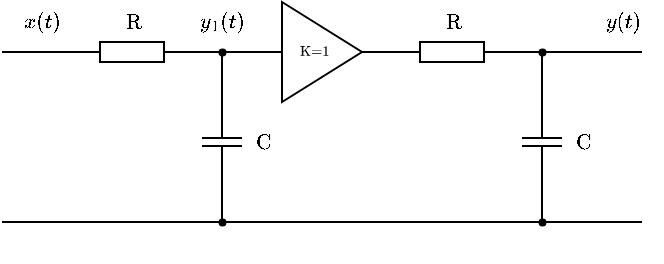 <mxfile version="20.6.2" type="device"><diagram id="veV1oJh_YXSU8k1DOZuX" name="Page-1"><mxGraphModel dx="398" dy="269" grid="1" gridSize="10" guides="1" tooltips="1" connect="1" arrows="1" fold="1" page="1" pageScale="1" pageWidth="827" pageHeight="1169" math="1" shadow="0"><root><mxCell id="0"/><mxCell id="1" parent="0"/><mxCell id="vqg7XpRcc1-X6cmj2DqB-11" style="edgeStyle=orthogonalEdgeStyle;rounded=0;orthogonalLoop=1;jettySize=auto;html=1;exitX=1;exitY=0.5;exitDx=0;exitDy=0;exitPerimeter=0;entryX=0.429;entryY=0.497;entryDx=0;entryDy=0;entryPerimeter=0;endArrow=none;endFill=0;" parent="1" source="vqg7XpRcc1-X6cmj2DqB-1" target="vqg7XpRcc1-X6cmj2DqB-10" edge="1"><mxGeometry relative="1" as="geometry"/></mxCell><mxCell id="vqg7XpRcc1-X6cmj2DqB-15" style="edgeStyle=orthogonalEdgeStyle;rounded=0;orthogonalLoop=1;jettySize=auto;html=1;exitX=0;exitY=0.5;exitDx=0;exitDy=0;exitPerimeter=0;fontSize=6;endArrow=none;endFill=0;" parent="1" source="vqg7XpRcc1-X6cmj2DqB-1" edge="1"><mxGeometry relative="1" as="geometry"><mxPoint x="40" y="75" as="targetPoint"/></mxGeometry></mxCell><mxCell id="vqg7XpRcc1-X6cmj2DqB-1" value="" style="pointerEvents=1;verticalLabelPosition=bottom;shadow=0;dashed=0;align=center;html=1;verticalAlign=top;shape=mxgraph.electrical.resistors.resistor_1;" parent="1" vertex="1"><mxGeometry x="80" y="70" width="50" height="10" as="geometry"/></mxCell><mxCell id="vqg7XpRcc1-X6cmj2DqB-12" value="" style="edgeStyle=orthogonalEdgeStyle;rounded=0;orthogonalLoop=1;jettySize=auto;html=1;endArrow=none;endFill=0;" parent="1" source="vqg7XpRcc1-X6cmj2DqB-2" target="vqg7XpRcc1-X6cmj2DqB-10" edge="1"><mxGeometry relative="1" as="geometry"/></mxCell><mxCell id="vqg7XpRcc1-X6cmj2DqB-25" style="edgeStyle=orthogonalEdgeStyle;rounded=0;orthogonalLoop=1;jettySize=auto;html=1;exitDx=0;exitDy=0;exitPerimeter=0;fontSize=6;endArrow=none;endFill=0;startArrow=none;" parent="1" source="vqg7XpRcc1-X6cmj2DqB-26" edge="1"><mxGeometry relative="1" as="geometry"><mxPoint x="40" y="160" as="targetPoint"/><Array as="points"><mxPoint x="60" y="160"/></Array></mxGeometry></mxCell><mxCell id="vqg7XpRcc1-X6cmj2DqB-2" value="" style="pointerEvents=1;verticalLabelPosition=bottom;shadow=0;dashed=0;align=center;html=1;verticalAlign=middle;shape=mxgraph.electrical.capacitors.capacitor_1;direction=south;horizontal=1;spacingLeft=12;" parent="1" vertex="1"><mxGeometry x="140" y="100" width="20" height="40" as="geometry"/></mxCell><mxCell id="vqg7XpRcc1-X6cmj2DqB-13" style="edgeStyle=orthogonalEdgeStyle;rounded=0;orthogonalLoop=1;jettySize=auto;html=1;exitX=0;exitY=0.5;exitDx=0;exitDy=0;endArrow=none;endFill=0;" parent="1" source="vqg7XpRcc1-X6cmj2DqB-5" target="vqg7XpRcc1-X6cmj2DqB-10" edge="1"><mxGeometry relative="1" as="geometry"/></mxCell><mxCell id="vqg7XpRcc1-X6cmj2DqB-5" value="&lt;svg style=&quot;vertical-align: -0.186ex; font-size: 6px;&quot; xmlns:xlink=&quot;http://www.w3.org/1999/xlink&quot; viewBox=&quot;0 -683 2056 765&quot; role=&quot;img&quot; height=&quot;1.731ex&quot; width=&quot;4.652ex&quot; xmlns=&quot;http://www.w3.org/2000/svg&quot;&gt;&lt;defs style=&quot;font-size: 6px;&quot;&gt;&lt;path d=&quot;M128 622Q121 629 117 631T101 634T58 637H25V683H36Q57 680 180 680Q315 680 324 683H335V637H313Q235 637 233 620Q232 618 232 462L233 307L379 449Q425 494 479 546Q518 584 524 591T531 607V608Q531 630 503 636Q501 636 498 636T493 637H489V683H499Q517 680 630 680Q704 680 716 683H722V637H708Q633 633 589 597Q584 592 495 506T406 419T515 254T631 80Q644 60 662 54T715 46H736V0H728Q719 3 615 3Q493 3 472 0H461V46H469Q515 46 515 72Q515 78 512 84L336 351Q332 348 278 296L232 251V156Q232 62 235 58Q243 47 302 46H335V0H324Q303 3 180 3Q45 3 36 0H25V46H58Q100 47 109 49T128 61V622Z&quot; id=&quot;MJX-2-TEX-N-4B&quot; style=&quot;font-size: 6px;&quot;&gt;&lt;/path&gt;&lt;path d=&quot;M56 347Q56 360 70 367H707Q722 359 722 347Q722 336 708 328L390 327H72Q56 332 56 347ZM56 153Q56 168 72 173H708Q722 163 722 153Q722 140 707 133H70Q56 140 56 153Z&quot; id=&quot;MJX-2-TEX-N-3D&quot; style=&quot;font-size: 6px;&quot;&gt;&lt;/path&gt;&lt;path d=&quot;M213 578L200 573Q186 568 160 563T102 556H83V602H102Q149 604 189 617T245 641T273 663Q275 666 285 666Q294 666 302 660V361L303 61Q310 54 315 52T339 48T401 46H427V0H416Q395 3 257 3Q121 3 100 0H88V46H114Q136 46 152 46T177 47T193 50T201 52T207 57T213 61V578Z&quot; id=&quot;MJX-2-TEX-N-31&quot; style=&quot;font-size: 6px;&quot;&gt;&lt;/path&gt;&lt;/defs&gt;&lt;g transform=&quot;scale(1,-1)&quot; stroke-width=&quot;0&quot; fill=&quot;currentColor&quot; stroke=&quot;currentColor&quot; style=&quot;font-size: 6px;&quot;&gt;&lt;g data-mml-node=&quot;math&quot; style=&quot;font-size: 6px;&quot;&gt;&lt;g data-mml-node=&quot;mstyle&quot; style=&quot;font-size: 6px;&quot;&gt;&lt;g data-mml-node=&quot;mrow&quot; style=&quot;font-size: 6px;&quot;&gt;&lt;g data-mml-node=&quot;mtext&quot; style=&quot;font-size: 6px;&quot;&gt;&lt;use xlink:href=&quot;#MJX-2-TEX-N-4B&quot; data-c=&quot;4B&quot; style=&quot;font-size: 6px;&quot;&gt;&lt;/use&gt;&lt;use transform=&quot;translate(778,0)&quot; xlink:href=&quot;#MJX-2-TEX-N-3D&quot; data-c=&quot;3D&quot; style=&quot;font-size: 6px;&quot;&gt;&lt;/use&gt;&lt;use transform=&quot;translate(1556,0)&quot; xlink:href=&quot;#MJX-2-TEX-N-31&quot; data-c=&quot;31&quot; style=&quot;font-size: 6px;&quot;&gt;&lt;/use&gt;&lt;/g&gt;&lt;/g&gt;&lt;/g&gt;&lt;/g&gt;&lt;/g&gt;&lt;/svg&gt;" style="triangle;whiteSpace=wrap;html=1;fontSize=6;spacingLeft=-7;" parent="1" vertex="1"><mxGeometry x="180" y="50" width="40" height="50" as="geometry"/></mxCell><mxCell id="vqg7XpRcc1-X6cmj2DqB-10" value="" style="shape=waypoint;sketch=0;fillStyle=solid;size=6;pointerEvents=1;points=[];fillColor=none;resizable=0;rotatable=0;perimeter=centerPerimeter;snapToPoint=1;strokeWidth=0;" parent="1" vertex="1"><mxGeometry x="130" y="55" width="40" height="40" as="geometry"/></mxCell><mxCell id="vqg7XpRcc1-X6cmj2DqB-16" style="edgeStyle=orthogonalEdgeStyle;rounded=0;orthogonalLoop=1;jettySize=auto;html=1;exitX=1;exitY=0.5;exitDx=0;exitDy=0;exitPerimeter=0;entryX=0.429;entryY=0.497;entryDx=0;entryDy=0;entryPerimeter=0;endArrow=none;endFill=0;" parent="1" source="vqg7XpRcc1-X6cmj2DqB-18" target="vqg7XpRcc1-X6cmj2DqB-21" edge="1"><mxGeometry relative="1" as="geometry"/></mxCell><mxCell id="vqg7XpRcc1-X6cmj2DqB-17" style="edgeStyle=orthogonalEdgeStyle;rounded=0;orthogonalLoop=1;jettySize=auto;html=1;exitX=0;exitY=0.5;exitDx=0;exitDy=0;exitPerimeter=0;fontSize=6;endArrow=none;endFill=0;entryX=1;entryY=0.5;entryDx=0;entryDy=0;" parent="1" source="vqg7XpRcc1-X6cmj2DqB-18" target="vqg7XpRcc1-X6cmj2DqB-5" edge="1"><mxGeometry relative="1" as="geometry"><mxPoint x="220.0" y="75" as="targetPoint"/></mxGeometry></mxCell><mxCell id="vqg7XpRcc1-X6cmj2DqB-18" value="" style="pointerEvents=1;verticalLabelPosition=bottom;shadow=0;dashed=0;align=center;html=1;verticalAlign=top;shape=mxgraph.electrical.resistors.resistor_1;fontSize=7;" parent="1" vertex="1"><mxGeometry x="240" y="70" width="50" height="10" as="geometry"/></mxCell><mxCell id="vqg7XpRcc1-X6cmj2DqB-19" value="" style="edgeStyle=orthogonalEdgeStyle;rounded=0;orthogonalLoop=1;jettySize=auto;html=1;endArrow=none;endFill=0;" parent="1" source="vqg7XpRcc1-X6cmj2DqB-20" target="vqg7XpRcc1-X6cmj2DqB-21" edge="1"><mxGeometry relative="1" as="geometry"/></mxCell><mxCell id="vqg7XpRcc1-X6cmj2DqB-31" style="edgeStyle=orthogonalEdgeStyle;rounded=0;orthogonalLoop=1;jettySize=auto;html=1;exitX=1;exitY=0.5;exitDx=0;exitDy=0;exitPerimeter=0;fontSize=6;endArrow=none;endFill=0;" parent="1" source="vqg7XpRcc1-X6cmj2DqB-20" target="vqg7XpRcc1-X6cmj2DqB-28" edge="1"><mxGeometry relative="1" as="geometry"/></mxCell><mxCell id="vqg7XpRcc1-X6cmj2DqB-20" value="" style="pointerEvents=1;verticalLabelPosition=bottom;shadow=0;dashed=0;align=center;html=1;verticalAlign=top;shape=mxgraph.electrical.capacitors.capacitor_1;direction=south;" parent="1" vertex="1"><mxGeometry x="300" y="100" width="20" height="40" as="geometry"/></mxCell><mxCell id="vqg7XpRcc1-X6cmj2DqB-35" value="" style="edgeStyle=orthogonalEdgeStyle;rounded=0;orthogonalLoop=1;jettySize=auto;html=1;fontSize=6;endArrow=none;endFill=0;" parent="1" source="vqg7XpRcc1-X6cmj2DqB-21" edge="1"><mxGeometry relative="1" as="geometry"><mxPoint x="360" y="75.0" as="targetPoint"/></mxGeometry></mxCell><mxCell id="vqg7XpRcc1-X6cmj2DqB-21" value="" style="shape=waypoint;sketch=0;fillStyle=solid;size=6;pointerEvents=1;points=[];fillColor=none;resizable=0;rotatable=0;perimeter=centerPerimeter;snapToPoint=1;strokeWidth=0;" parent="1" vertex="1"><mxGeometry x="290" y="55" width="40" height="40" as="geometry"/></mxCell><mxCell id="vqg7XpRcc1-X6cmj2DqB-23" style="edgeStyle=orthogonalEdgeStyle;rounded=0;orthogonalLoop=1;jettySize=auto;html=1;fontSize=6;endArrow=none;endFill=0;" parent="1" source="vqg7XpRcc1-X6cmj2DqB-21" target="vqg7XpRcc1-X6cmj2DqB-21" edge="1"><mxGeometry relative="1" as="geometry"/></mxCell><mxCell id="vqg7XpRcc1-X6cmj2DqB-29" value="" style="edgeStyle=orthogonalEdgeStyle;rounded=0;orthogonalLoop=1;jettySize=auto;html=1;fontSize=6;endArrow=none;endFill=0;" parent="1" source="vqg7XpRcc1-X6cmj2DqB-26" target="vqg7XpRcc1-X6cmj2DqB-28" edge="1"><mxGeometry relative="1" as="geometry"/></mxCell><mxCell id="vqg7XpRcc1-X6cmj2DqB-26" value="" style="shape=waypoint;sketch=0;fillStyle=solid;size=6;pointerEvents=1;points=[];fillColor=none;resizable=0;rotatable=0;perimeter=centerPerimeter;snapToPoint=1;strokeWidth=0;spacingLeft=-3;" parent="1" vertex="1"><mxGeometry x="130" y="140" width="40" height="40" as="geometry"/></mxCell><mxCell id="vqg7XpRcc1-X6cmj2DqB-27" value="" style="edgeStyle=orthogonalEdgeStyle;rounded=0;orthogonalLoop=1;jettySize=auto;html=1;exitX=1;exitY=0.5;exitDx=0;exitDy=0;exitPerimeter=0;fontSize=6;endArrow=none;endFill=0;" parent="1" source="vqg7XpRcc1-X6cmj2DqB-2" target="vqg7XpRcc1-X6cmj2DqB-26" edge="1"><mxGeometry relative="1" as="geometry"><mxPoint x="150" y="140" as="sourcePoint"/><mxPoint x="60" y="160" as="targetPoint"/><Array as="points"><mxPoint x="150" y="160"/></Array></mxGeometry></mxCell><mxCell id="vqg7XpRcc1-X6cmj2DqB-33" value="" style="edgeStyle=orthogonalEdgeStyle;rounded=0;orthogonalLoop=1;jettySize=auto;html=1;fontSize=6;endArrow=none;endFill=0;" parent="1" source="vqg7XpRcc1-X6cmj2DqB-28" edge="1"><mxGeometry relative="1" as="geometry"><mxPoint x="360" y="160" as="targetPoint"/></mxGeometry></mxCell><mxCell id="vqg7XpRcc1-X6cmj2DqB-28" value="" style="shape=waypoint;sketch=0;size=6;pointerEvents=1;points=[];fillColor=none;resizable=0;rotatable=0;perimeter=centerPerimeter;snapToPoint=1;fillStyle=solid;strokeWidth=0;" parent="1" vertex="1"><mxGeometry x="290" y="140" width="40" height="40" as="geometry"/></mxCell><mxCell id="vqg7XpRcc1-X6cmj2DqB-36" value="&lt;font style=&quot;font-size: 9px;&quot;&gt;`\text{C}`&lt;/font&gt;" style="text;html=1;align=center;verticalAlign=middle;resizable=0;points=[];autosize=1;strokeColor=none;fillColor=none;fontSize=6;" parent="1" vertex="1"><mxGeometry x="140" y="110" width="60" height="20" as="geometry"/></mxCell><mxCell id="vqg7XpRcc1-X6cmj2DqB-37" value="&lt;font style=&quot;font-size: 9px;&quot;&gt;`\text{C}`&lt;/font&gt;" style="text;html=1;align=center;verticalAlign=middle;resizable=0;points=[];autosize=1;strokeColor=none;fillColor=none;fontSize=6;" parent="1" vertex="1"><mxGeometry x="300" y="110" width="60" height="20" as="geometry"/></mxCell><mxCell id="vqg7XpRcc1-X6cmj2DqB-38" value="`x(t)`" style="text;html=1;align=center;verticalAlign=middle;resizable=0;points=[];autosize=1;strokeColor=none;fillColor=none;fontSize=9;" parent="1" vertex="1"><mxGeometry x="40" y="50" width="40" height="20" as="geometry"/></mxCell><mxCell id="vqg7XpRcc1-X6cmj2DqB-39" value="`y(t)`" style="text;html=1;align=center;verticalAlign=middle;resizable=0;points=[];autosize=1;strokeColor=none;fillColor=none;fontSize=9;" parent="1" vertex="1"><mxGeometry x="330" y="50" width="40" height="20" as="geometry"/></mxCell><mxCell id="vqg7XpRcc1-X6cmj2DqB-40" value="&lt;font style=&quot;font-size: 9px;&quot;&gt;`\text{R}`&lt;/font&gt;" style="text;html=1;align=center;verticalAlign=middle;resizable=0;points=[];autosize=1;strokeColor=none;fillColor=none;fontSize=6;" parent="1" vertex="1"><mxGeometry x="75" y="50" width="60" height="20" as="geometry"/></mxCell><mxCell id="vqg7XpRcc1-X6cmj2DqB-41" value="&lt;font style=&quot;font-size: 9px;&quot;&gt;`\text{R}`&lt;/font&gt;" style="text;html=1;align=center;verticalAlign=middle;resizable=0;points=[];autosize=1;strokeColor=none;fillColor=none;fontSize=6;" parent="1" vertex="1"><mxGeometry x="235" y="50" width="60" height="20" as="geometry"/></mxCell><mxCell id="nzT7EVT59Y79RVM70zpM-1" value="`y_1(t)`" style="text;html=1;align=center;verticalAlign=middle;resizable=0;points=[];autosize=1;strokeColor=none;fillColor=none;fontSize=9;" vertex="1" parent="1"><mxGeometry x="125" y="50" width="50" height="20" as="geometry"/></mxCell></root></mxGraphModel></diagram></mxfile>